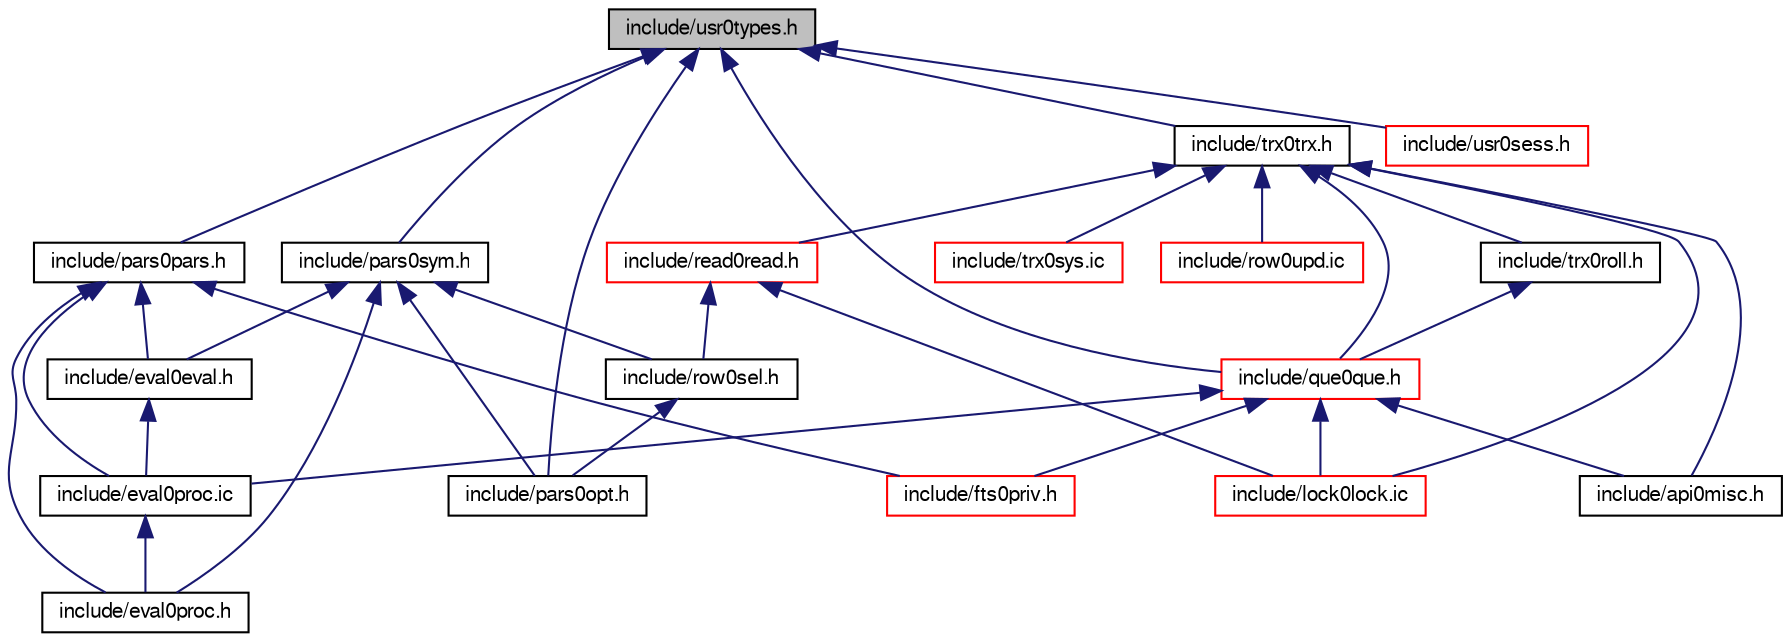 digraph "include/usr0types.h"
{
  bgcolor="transparent";
  edge [fontname="FreeSans",fontsize="10",labelfontname="FreeSans",labelfontsize="10"];
  node [fontname="FreeSans",fontsize="10",shape=record];
  Node1 [label="include/usr0types.h",height=0.2,width=0.4,color="black", fillcolor="grey75", style="filled" fontcolor="black"];
  Node1 -> Node2 [dir="back",color="midnightblue",fontsize="10",style="solid",fontname="FreeSans"];
  Node2 [label="include/trx0trx.h",height=0.2,width=0.4,color="black",URL="$trx0trx_8h.html"];
  Node2 -> Node3 [dir="back",color="midnightblue",fontsize="10",style="solid",fontname="FreeSans"];
  Node3 [label="include/que0que.h",height=0.2,width=0.4,color="red",URL="$que0que_8h.html"];
  Node3 -> Node4 [dir="back",color="midnightblue",fontsize="10",style="solid",fontname="FreeSans"];
  Node4 [label="include/api0misc.h",height=0.2,width=0.4,color="black",URL="$api0misc_8h.html"];
  Node3 -> Node5 [dir="back",color="midnightblue",fontsize="10",style="solid",fontname="FreeSans"];
  Node5 [label="include/eval0proc.ic",height=0.2,width=0.4,color="black",URL="$eval0proc_8ic.html"];
  Node5 -> Node6 [dir="back",color="midnightblue",fontsize="10",style="solid",fontname="FreeSans"];
  Node6 [label="include/eval0proc.h",height=0.2,width=0.4,color="black",URL="$eval0proc_8h.html"];
  Node3 -> Node7 [dir="back",color="midnightblue",fontsize="10",style="solid",fontname="FreeSans"];
  Node7 [label="include/fts0priv.h",height=0.2,width=0.4,color="red",URL="$fts0priv_8h.html"];
  Node3 -> Node8 [dir="back",color="midnightblue",fontsize="10",style="solid",fontname="FreeSans"];
  Node8 [label="include/lock0lock.ic",height=0.2,width=0.4,color="red",URL="$lock0lock_8ic.html"];
  Node2 -> Node9 [dir="back",color="midnightblue",fontsize="10",style="solid",fontname="FreeSans"];
  Node9 [label="include/trx0roll.h",height=0.2,width=0.4,color="black",URL="$trx0roll_8h.html"];
  Node9 -> Node3 [dir="back",color="midnightblue",fontsize="10",style="solid",fontname="FreeSans"];
  Node2 -> Node10 [dir="back",color="midnightblue",fontsize="10",style="solid",fontname="FreeSans"];
  Node10 [label="include/trx0sys.ic",height=0.2,width=0.4,color="red",URL="$trx0sys_8ic.html"];
  Node2 -> Node4 [dir="back",color="midnightblue",fontsize="10",style="solid",fontname="FreeSans"];
  Node2 -> Node8 [dir="back",color="midnightblue",fontsize="10",style="solid",fontname="FreeSans"];
  Node2 -> Node11 [dir="back",color="midnightblue",fontsize="10",style="solid",fontname="FreeSans"];
  Node11 [label="include/read0read.h",height=0.2,width=0.4,color="red",URL="$read0read_8h.html"];
  Node11 -> Node8 [dir="back",color="midnightblue",fontsize="10",style="solid",fontname="FreeSans"];
  Node11 -> Node12 [dir="back",color="midnightblue",fontsize="10",style="solid",fontname="FreeSans"];
  Node12 [label="include/row0sel.h",height=0.2,width=0.4,color="black",URL="$row0sel_8h.html"];
  Node12 -> Node13 [dir="back",color="midnightblue",fontsize="10",style="solid",fontname="FreeSans"];
  Node13 [label="include/pars0opt.h",height=0.2,width=0.4,color="black",URL="$pars0opt_8h.html"];
  Node2 -> Node14 [dir="back",color="midnightblue",fontsize="10",style="solid",fontname="FreeSans"];
  Node14 [label="include/row0upd.ic",height=0.2,width=0.4,color="red",URL="$row0upd_8ic.html"];
  Node1 -> Node3 [dir="back",color="midnightblue",fontsize="10",style="solid",fontname="FreeSans"];
  Node1 -> Node15 [dir="back",color="midnightblue",fontsize="10",style="solid",fontname="FreeSans"];
  Node15 [label="include/usr0sess.h",height=0.2,width=0.4,color="red",URL="$usr0sess_8h.html"];
  Node1 -> Node16 [dir="back",color="midnightblue",fontsize="10",style="solid",fontname="FreeSans"];
  Node16 [label="include/pars0sym.h",height=0.2,width=0.4,color="black",URL="$pars0sym_8h.html"];
  Node16 -> Node17 [dir="back",color="midnightblue",fontsize="10",style="solid",fontname="FreeSans"];
  Node17 [label="include/eval0eval.h",height=0.2,width=0.4,color="black",URL="$eval0eval_8h.html"];
  Node17 -> Node5 [dir="back",color="midnightblue",fontsize="10",style="solid",fontname="FreeSans"];
  Node16 -> Node6 [dir="back",color="midnightblue",fontsize="10",style="solid",fontname="FreeSans"];
  Node16 -> Node13 [dir="back",color="midnightblue",fontsize="10",style="solid",fontname="FreeSans"];
  Node16 -> Node12 [dir="back",color="midnightblue",fontsize="10",style="solid",fontname="FreeSans"];
  Node1 -> Node18 [dir="back",color="midnightblue",fontsize="10",style="solid",fontname="FreeSans"];
  Node18 [label="include/pars0pars.h",height=0.2,width=0.4,color="black",URL="$pars0pars_8h.html"];
  Node18 -> Node17 [dir="back",color="midnightblue",fontsize="10",style="solid",fontname="FreeSans"];
  Node18 -> Node6 [dir="back",color="midnightblue",fontsize="10",style="solid",fontname="FreeSans"];
  Node18 -> Node5 [dir="back",color="midnightblue",fontsize="10",style="solid",fontname="FreeSans"];
  Node18 -> Node7 [dir="back",color="midnightblue",fontsize="10",style="solid",fontname="FreeSans"];
  Node1 -> Node13 [dir="back",color="midnightblue",fontsize="10",style="solid",fontname="FreeSans"];
}
